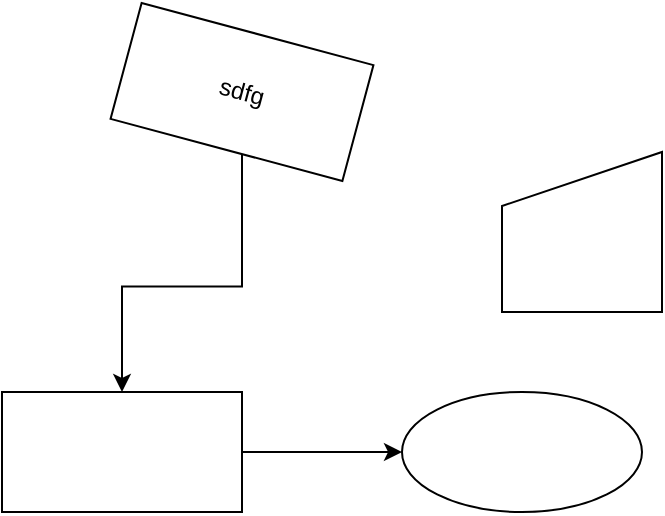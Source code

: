 <mxfile version="15.5.5" type="github"><diagram id="ZjEa8aeVQIMq6uV5Kkjf" name="Page-1"><mxGraphModel dx="2066" dy="1154" grid="1" gridSize="10" guides="1" tooltips="1" connect="1" arrows="1" fold="1" page="1" pageScale="1" pageWidth="827" pageHeight="1169" math="0" shadow="0"><root><mxCell id="0"/><mxCell id="1" parent="0"/><mxCell id="2RMUzIupH8DCGvt_PLBL-3" value="" style="edgeStyle=orthogonalEdgeStyle;rounded=0;orthogonalLoop=1;jettySize=auto;html=1;" parent="1" source="2RMUzIupH8DCGvt_PLBL-1" target="2RMUzIupH8DCGvt_PLBL-2" edge="1"><mxGeometry relative="1" as="geometry"/></mxCell><mxCell id="2RMUzIupH8DCGvt_PLBL-1" value="sdfg" style="rounded=0;whiteSpace=wrap;html=1;rotation=15;" parent="1" vertex="1"><mxGeometry x="160" y="420" width="120" height="60" as="geometry"/></mxCell><mxCell id="2RMUzIupH8DCGvt_PLBL-5" value="" style="edgeStyle=orthogonalEdgeStyle;rounded=0;orthogonalLoop=1;jettySize=auto;html=1;" parent="1" source="2RMUzIupH8DCGvt_PLBL-2" target="2RMUzIupH8DCGvt_PLBL-4" edge="1"><mxGeometry relative="1" as="geometry"/></mxCell><mxCell id="2RMUzIupH8DCGvt_PLBL-2" value="" style="rounded=0;whiteSpace=wrap;html=1;" parent="1" vertex="1"><mxGeometry x="100" y="600" width="120" height="60" as="geometry"/></mxCell><mxCell id="2RMUzIupH8DCGvt_PLBL-4" value="" style="ellipse;whiteSpace=wrap;html=1;rounded=0;" parent="1" vertex="1"><mxGeometry x="300" y="600" width="120" height="60" as="geometry"/></mxCell><mxCell id="GpfphIOS3NCAoXyDABzW-1" value="" style="shape=manualInput;whiteSpace=wrap;html=1;size=27;" vertex="1" parent="1"><mxGeometry x="350" y="480" width="80" height="80" as="geometry"/></mxCell></root></mxGraphModel></diagram></mxfile>